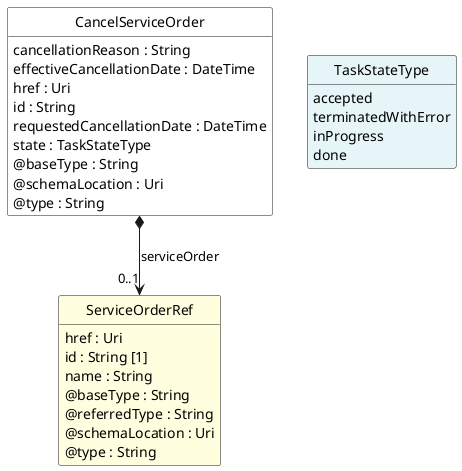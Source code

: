 @startuml
hide circle
hide methods
hide stereotype
show <<Enumeration>> stereotype
skinparam class {
   BackgroundColor<<Enumeration>> #E6F5F7
   BackgroundColor<<Ref>> #FFFFE0
   BackgroundColor<<Pivot>> #FFFFFFF
   BackgroundColor<<SimpleType>> #E2F0DA
   BackgroundColor #FCF2E3
}

class CancelServiceOrder <<Pivot>> {
    cancellationReason : String
    effectiveCancellationDate : DateTime
    href : Uri
    id : String
    requestedCancellationDate : DateTime
    state : TaskStateType
    @baseType : String
    @schemaLocation : Uri
    @type : String
}

class ServiceOrderRef  <<Ref>> {
    href : Uri
    id : String [1]
    name : String
    @baseType : String
    @referredType : String
    @schemaLocation : Uri
    @type : String
}

class TaskStateType <<Enumeration>> {
    accepted
    terminatedWithError
    inProgress
    done
}

CancelServiceOrder -right[hidden]-> TaskStateType

CancelServiceOrder *-->  "0..1" ServiceOrderRef : serviceOrder

@enduml